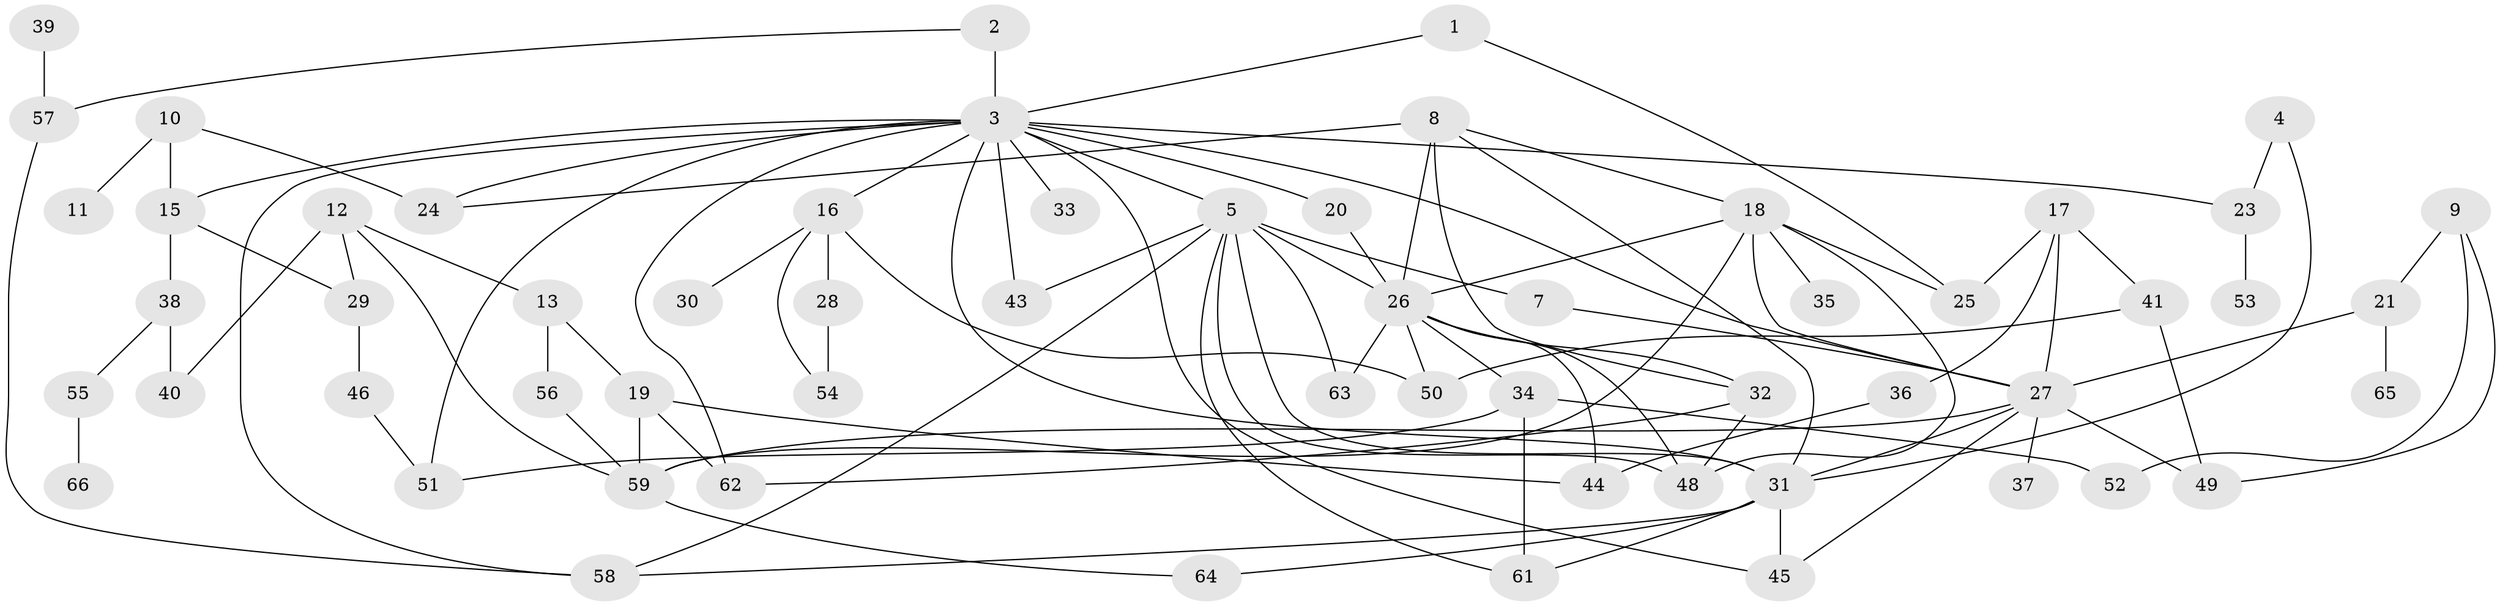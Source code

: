 // original degree distribution, {2: 0.25, 3: 0.25757575757575757, 5: 0.07575757575757576, 1: 0.20454545454545456, 4: 0.16666666666666666, 0: 0.030303030303030304, 7: 0.007575757575757576, 6: 0.007575757575757576}
// Generated by graph-tools (version 1.1) at 2025/48/03/04/25 22:48:32]
// undirected, 60 vertices, 102 edges
graph export_dot {
  node [color=gray90,style=filled];
  1;
  2;
  3;
  4;
  5;
  7;
  8;
  9;
  10;
  11;
  12;
  13;
  15;
  16;
  17;
  18;
  19;
  20;
  21;
  23;
  24;
  25;
  26;
  27;
  28;
  29;
  30;
  31;
  32;
  33;
  34;
  35;
  36;
  37;
  38;
  39;
  40;
  41;
  43;
  44;
  45;
  46;
  48;
  49;
  50;
  51;
  52;
  53;
  54;
  55;
  56;
  57;
  58;
  59;
  61;
  62;
  63;
  64;
  65;
  66;
  1 -- 3 [weight=1.0];
  1 -- 25 [weight=1.0];
  2 -- 3 [weight=2.0];
  2 -- 57 [weight=1.0];
  3 -- 5 [weight=2.0];
  3 -- 15 [weight=1.0];
  3 -- 16 [weight=1.0];
  3 -- 20 [weight=1.0];
  3 -- 23 [weight=1.0];
  3 -- 24 [weight=1.0];
  3 -- 27 [weight=1.0];
  3 -- 31 [weight=1.0];
  3 -- 33 [weight=1.0];
  3 -- 43 [weight=1.0];
  3 -- 45 [weight=1.0];
  3 -- 51 [weight=1.0];
  3 -- 58 [weight=1.0];
  3 -- 62 [weight=1.0];
  4 -- 23 [weight=1.0];
  4 -- 31 [weight=1.0];
  5 -- 7 [weight=2.0];
  5 -- 26 [weight=1.0];
  5 -- 31 [weight=1.0];
  5 -- 43 [weight=1.0];
  5 -- 48 [weight=1.0];
  5 -- 58 [weight=1.0];
  5 -- 61 [weight=1.0];
  5 -- 63 [weight=1.0];
  7 -- 27 [weight=1.0];
  8 -- 18 [weight=1.0];
  8 -- 24 [weight=1.0];
  8 -- 26 [weight=2.0];
  8 -- 31 [weight=1.0];
  8 -- 32 [weight=1.0];
  9 -- 21 [weight=1.0];
  9 -- 49 [weight=1.0];
  9 -- 52 [weight=1.0];
  10 -- 11 [weight=1.0];
  10 -- 15 [weight=1.0];
  10 -- 24 [weight=1.0];
  12 -- 13 [weight=1.0];
  12 -- 29 [weight=1.0];
  12 -- 40 [weight=1.0];
  12 -- 59 [weight=1.0];
  13 -- 19 [weight=1.0];
  13 -- 56 [weight=2.0];
  15 -- 29 [weight=1.0];
  15 -- 38 [weight=1.0];
  16 -- 28 [weight=1.0];
  16 -- 30 [weight=1.0];
  16 -- 50 [weight=1.0];
  16 -- 54 [weight=1.0];
  17 -- 25 [weight=1.0];
  17 -- 27 [weight=1.0];
  17 -- 36 [weight=1.0];
  17 -- 41 [weight=1.0];
  18 -- 25 [weight=1.0];
  18 -- 26 [weight=1.0];
  18 -- 27 [weight=1.0];
  18 -- 35 [weight=1.0];
  18 -- 48 [weight=1.0];
  18 -- 59 [weight=1.0];
  19 -- 44 [weight=1.0];
  19 -- 59 [weight=3.0];
  19 -- 62 [weight=1.0];
  20 -- 26 [weight=1.0];
  21 -- 27 [weight=1.0];
  21 -- 65 [weight=1.0];
  23 -- 53 [weight=1.0];
  26 -- 32 [weight=1.0];
  26 -- 34 [weight=1.0];
  26 -- 44 [weight=1.0];
  26 -- 48 [weight=1.0];
  26 -- 50 [weight=1.0];
  26 -- 63 [weight=1.0];
  27 -- 31 [weight=1.0];
  27 -- 37 [weight=1.0];
  27 -- 45 [weight=1.0];
  27 -- 49 [weight=1.0];
  27 -- 59 [weight=1.0];
  28 -- 54 [weight=2.0];
  29 -- 46 [weight=1.0];
  31 -- 45 [weight=1.0];
  31 -- 58 [weight=1.0];
  31 -- 61 [weight=1.0];
  31 -- 64 [weight=1.0];
  32 -- 48 [weight=1.0];
  32 -- 62 [weight=1.0];
  34 -- 51 [weight=1.0];
  34 -- 52 [weight=1.0];
  34 -- 61 [weight=1.0];
  36 -- 44 [weight=1.0];
  38 -- 40 [weight=1.0];
  38 -- 55 [weight=1.0];
  39 -- 57 [weight=1.0];
  41 -- 49 [weight=1.0];
  41 -- 50 [weight=1.0];
  46 -- 51 [weight=1.0];
  55 -- 66 [weight=1.0];
  56 -- 59 [weight=1.0];
  57 -- 58 [weight=1.0];
  59 -- 64 [weight=1.0];
}
